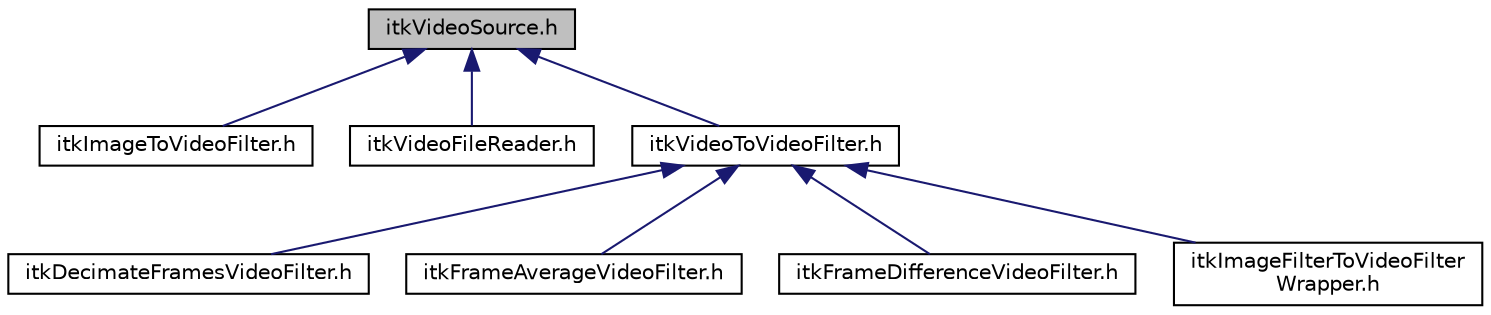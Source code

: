 digraph "itkVideoSource.h"
{
 // LATEX_PDF_SIZE
  edge [fontname="Helvetica",fontsize="10",labelfontname="Helvetica",labelfontsize="10"];
  node [fontname="Helvetica",fontsize="10",shape=record];
  Node1 [label="itkVideoSource.h",height=0.2,width=0.4,color="black", fillcolor="grey75", style="filled", fontcolor="black",tooltip=" "];
  Node1 -> Node2 [dir="back",color="midnightblue",fontsize="10",style="solid",fontname="Helvetica"];
  Node2 [label="itkImageToVideoFilter.h",height=0.2,width=0.4,color="black", fillcolor="white", style="filled",URL="$itkImageToVideoFilter_8h.html",tooltip=" "];
  Node1 -> Node3 [dir="back",color="midnightblue",fontsize="10",style="solid",fontname="Helvetica"];
  Node3 [label="itkVideoFileReader.h",height=0.2,width=0.4,color="black", fillcolor="white", style="filled",URL="$itkVideoFileReader_8h.html",tooltip=" "];
  Node1 -> Node4 [dir="back",color="midnightblue",fontsize="10",style="solid",fontname="Helvetica"];
  Node4 [label="itkVideoToVideoFilter.h",height=0.2,width=0.4,color="black", fillcolor="white", style="filled",URL="$itkVideoToVideoFilter_8h.html",tooltip=" "];
  Node4 -> Node5 [dir="back",color="midnightblue",fontsize="10",style="solid",fontname="Helvetica"];
  Node5 [label="itkDecimateFramesVideoFilter.h",height=0.2,width=0.4,color="black", fillcolor="white", style="filled",URL="$itkDecimateFramesVideoFilter_8h.html",tooltip=" "];
  Node4 -> Node6 [dir="back",color="midnightblue",fontsize="10",style="solid",fontname="Helvetica"];
  Node6 [label="itkFrameAverageVideoFilter.h",height=0.2,width=0.4,color="black", fillcolor="white", style="filled",URL="$itkFrameAverageVideoFilter_8h.html",tooltip=" "];
  Node4 -> Node7 [dir="back",color="midnightblue",fontsize="10",style="solid",fontname="Helvetica"];
  Node7 [label="itkFrameDifferenceVideoFilter.h",height=0.2,width=0.4,color="black", fillcolor="white", style="filled",URL="$itkFrameDifferenceVideoFilter_8h.html",tooltip=" "];
  Node4 -> Node8 [dir="back",color="midnightblue",fontsize="10",style="solid",fontname="Helvetica"];
  Node8 [label="itkImageFilterToVideoFilter\lWrapper.h",height=0.2,width=0.4,color="black", fillcolor="white", style="filled",URL="$itkImageFilterToVideoFilterWrapper_8h.html",tooltip=" "];
}
